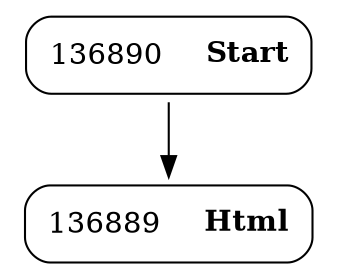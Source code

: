 digraph ast {
node [shape=none];
136890 [label=<<TABLE border='1' cellspacing='0' cellpadding='10' style='rounded' ><TR><TD border='0'>136890</TD><TD border='0'><B>Start</B></TD></TR></TABLE>>];
136890 -> 136889 [weight=2];
136889 [label=<<TABLE border='1' cellspacing='0' cellpadding='10' style='rounded' ><TR><TD border='0'>136889</TD><TD border='0'><B>Html</B></TD></TR></TABLE>>];
}
